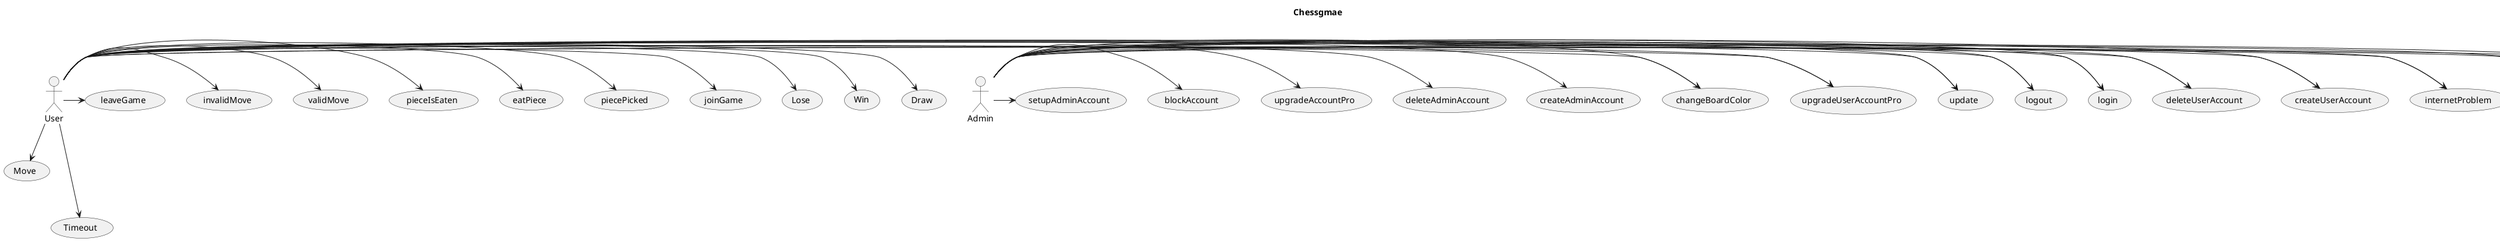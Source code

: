 @startuml
title Chessgmae

:Admin: as admin
:User: as user



user -> (Start)
user --> (Move)
user ---> (Timeout)
user -> (Draw)
user -> (Win)
user -> (Lose)
user -> (Reset)
user -> (internetProblem)
user -> (createUserAccount)
user -> (deleteUserAccount)
user -> (login)
user -> (logout)
user -> (joinGame)
user -> (update)
user -> (piecePicked)
user -> (eatPiece)
user -> (pieceIsEaten)
user -> (upgradeUserAccountPro)
user -> (changeBoardColor)
user -> (validMove)
user -> (invalidMove)
user -> (leaveGame)

top to bottom direction
admin -> (Start)
admin-> (Reset)
admin -> (internetProblem)
admin -> (createUserAccount)
admin -> (deleteUserAccount)
admin-> (login)
admin-> (logout)
admin -> (update)
admin -> (upgradeUserAccountPro)
admin -> (changeBoardColor)
admin-> (createAdminAccount)
admin-> (deleteAdminAccount)
admin-> (upgradeAccountPro)
admin-> (blockAccount)
admin-> (setupAdminAccount)

@enduml
